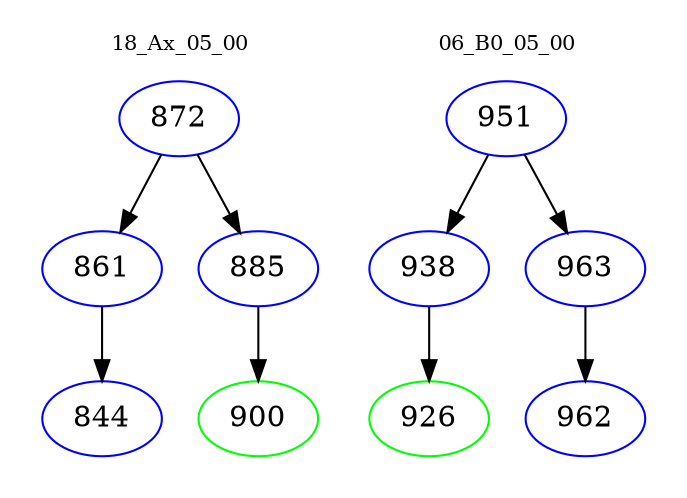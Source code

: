digraph{
subgraph cluster_0 {
color = white
label = "18_Ax_05_00";
fontsize=10;
T0_872 [label="872", color="blue"]
T0_872 -> T0_861 [color="black"]
T0_861 [label="861", color="blue"]
T0_861 -> T0_844 [color="black"]
T0_844 [label="844", color="blue"]
T0_872 -> T0_885 [color="black"]
T0_885 [label="885", color="blue"]
T0_885 -> T0_900 [color="black"]
T0_900 [label="900", color="green"]
}
subgraph cluster_1 {
color = white
label = "06_B0_05_00";
fontsize=10;
T1_951 [label="951", color="blue"]
T1_951 -> T1_938 [color="black"]
T1_938 [label="938", color="blue"]
T1_938 -> T1_926 [color="black"]
T1_926 [label="926", color="green"]
T1_951 -> T1_963 [color="black"]
T1_963 [label="963", color="blue"]
T1_963 -> T1_962 [color="black"]
T1_962 [label="962", color="blue"]
}
}
